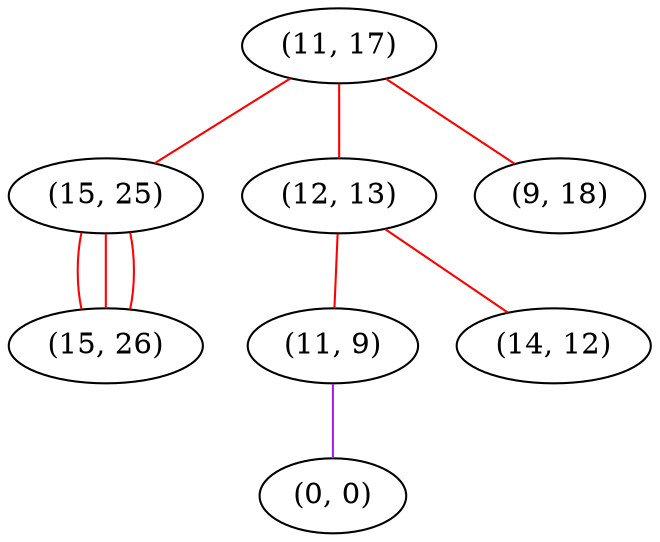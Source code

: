 graph "" {
"(11, 17)";
"(15, 25)";
"(12, 13)";
"(11, 9)";
"(14, 12)";
"(0, 0)";
"(9, 18)";
"(15, 26)";
"(11, 17)" -- "(9, 18)"  [color=red, key=0, weight=1];
"(11, 17)" -- "(12, 13)"  [color=red, key=0, weight=1];
"(11, 17)" -- "(15, 25)"  [color=red, key=0, weight=1];
"(15, 25)" -- "(15, 26)"  [color=red, key=0, weight=1];
"(15, 25)" -- "(15, 26)"  [color=red, key=1, weight=1];
"(15, 25)" -- "(15, 26)"  [color=red, key=2, weight=1];
"(12, 13)" -- "(14, 12)"  [color=red, key=0, weight=1];
"(12, 13)" -- "(11, 9)"  [color=red, key=0, weight=1];
"(11, 9)" -- "(0, 0)"  [color=purple, key=0, weight=4];
}
